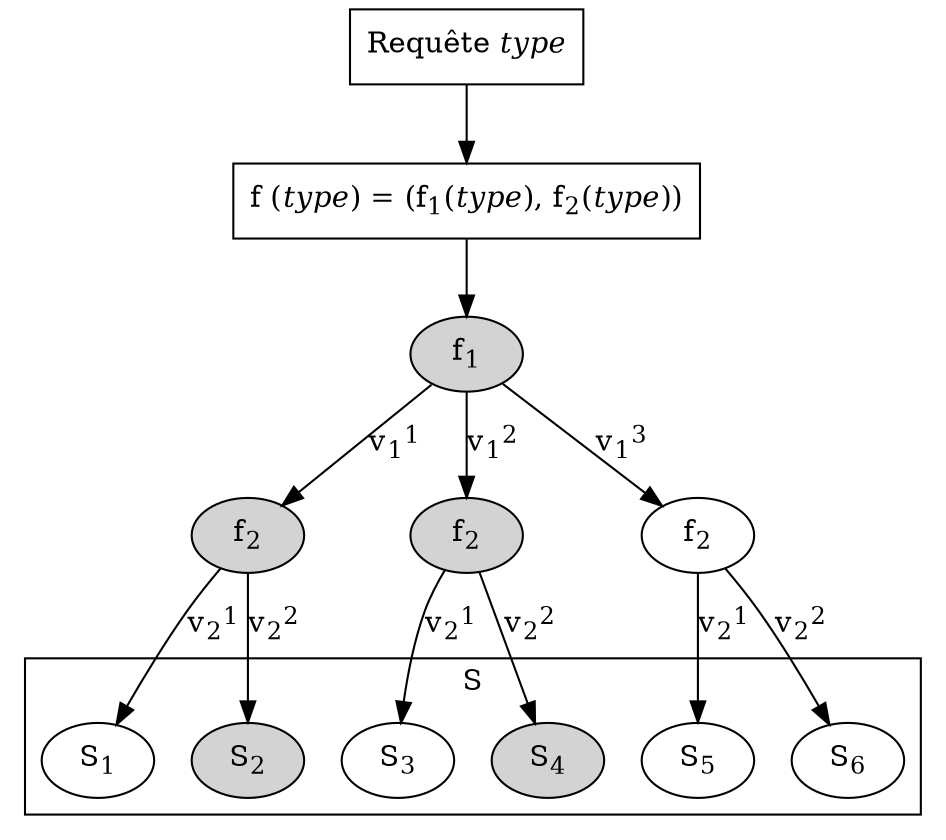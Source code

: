 digraph {
	query [ shape = record, label = <Requête <i>type</i>> ] ;
	features [ shape = record, label = <f (<i>type</i>) = (f<sub>1</sub>(<i>type</i>), f<sub>2</sub>(<i>type</i>))> ] ;

	f_1 [ label = <f<sub>1</sub>>, style = filled ] ;
	f_2_1 [ label = <f<sub>2</sub>>, style = filled ] ;
	f_2_2 [ label = <f<sub>2</sub>>, style = filled ] ;
	f_2_3 [ label = <f<sub>2</sub>> ] ;

	subgraph cluster_sets {
		label = "S" ;
		S_1 [ label = <S<sub>1</sub>> ] ;
		S_2 [ label = <S<sub>2</sub>>, style = filled ] ;
		S_3 [ label = <S<sub>3</sub>> ] ;
		S_4 [ label = <S<sub>4</sub>>, style = filled ] ;
		S_5 [ label = <S<sub>5</sub>> ] ;
		S_6 [ label = <S<sub>6</sub>> ] ;
	}

	query -> features -> f_1 ;
	f_1 -> f_2_1 [ label = <v<sub>1</sub><sup>1</sup>> ] ;
	f_1 -> f_2_2 [ label = <v<sub>1</sub><sup>2</sup>> ] ;
	f_1 -> f_2_3 [ label = <v<sub>1</sub><sup>3</sup>> ] ;
	f_2_1 -> S_1 [ label = <v<sub>2</sub><sup>1</sup>> ] ;
	f_2_1 -> S_2 [ label = <v<sub>2</sub><sup>2</sup>> ] ;
	f_2_2 -> S_3 [ label = <v<sub>2</sub><sup>1</sup>> ] ;
	f_2_2 -> S_4 [ label = <v<sub>2</sub><sup>2</sup>> ] ;
	f_2_3 -> S_5 [ label = <v<sub>2</sub><sup>1</sup>> ] ;
	f_2_3 -> S_6 [ label = <v<sub>2</sub><sup>2</sup>> ] ;
}
